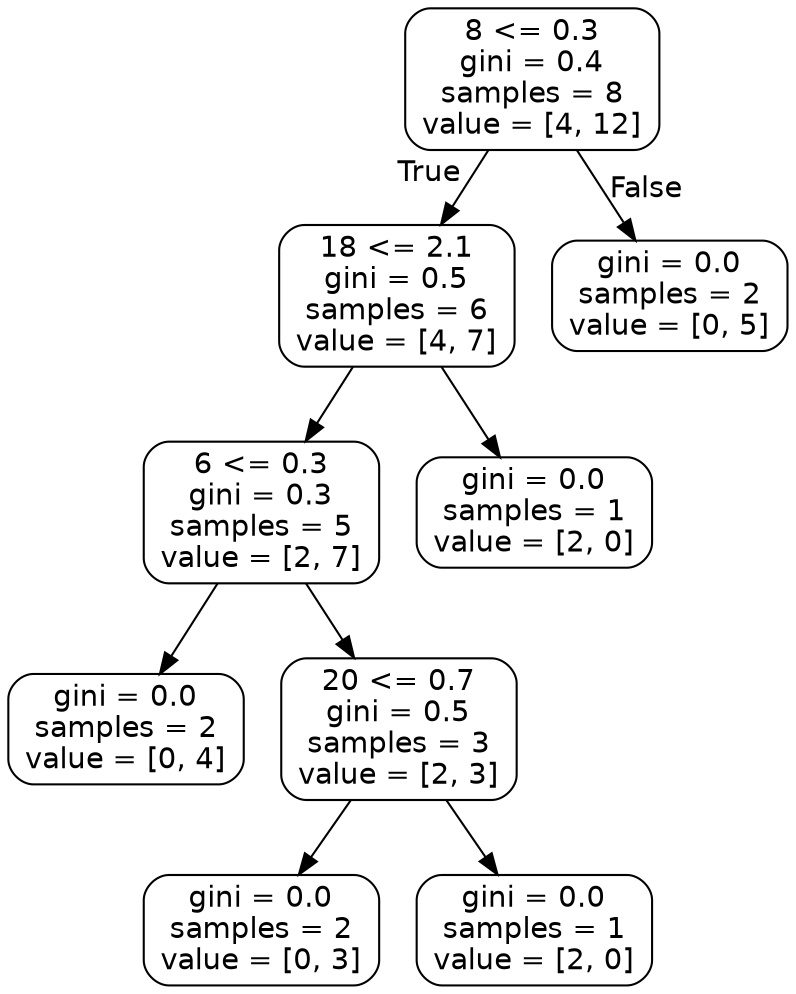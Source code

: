 digraph Tree {
node [shape=box, style="rounded", color="black", fontname=helvetica] ;
edge [fontname=helvetica] ;
0 [label="8 <= 0.3\ngini = 0.4\nsamples = 8\nvalue = [4, 12]"] ;
1 [label="18 <= 2.1\ngini = 0.5\nsamples = 6\nvalue = [4, 7]"] ;
0 -> 1 [labeldistance=2.5, labelangle=45, headlabel="True"] ;
2 [label="6 <= 0.3\ngini = 0.3\nsamples = 5\nvalue = [2, 7]"] ;
1 -> 2 ;
3 [label="gini = 0.0\nsamples = 2\nvalue = [0, 4]"] ;
2 -> 3 ;
4 [label="20 <= 0.7\ngini = 0.5\nsamples = 3\nvalue = [2, 3]"] ;
2 -> 4 ;
5 [label="gini = 0.0\nsamples = 2\nvalue = [0, 3]"] ;
4 -> 5 ;
6 [label="gini = 0.0\nsamples = 1\nvalue = [2, 0]"] ;
4 -> 6 ;
7 [label="gini = 0.0\nsamples = 1\nvalue = [2, 0]"] ;
1 -> 7 ;
8 [label="gini = 0.0\nsamples = 2\nvalue = [0, 5]"] ;
0 -> 8 [labeldistance=2.5, labelangle=-45, headlabel="False"] ;
}